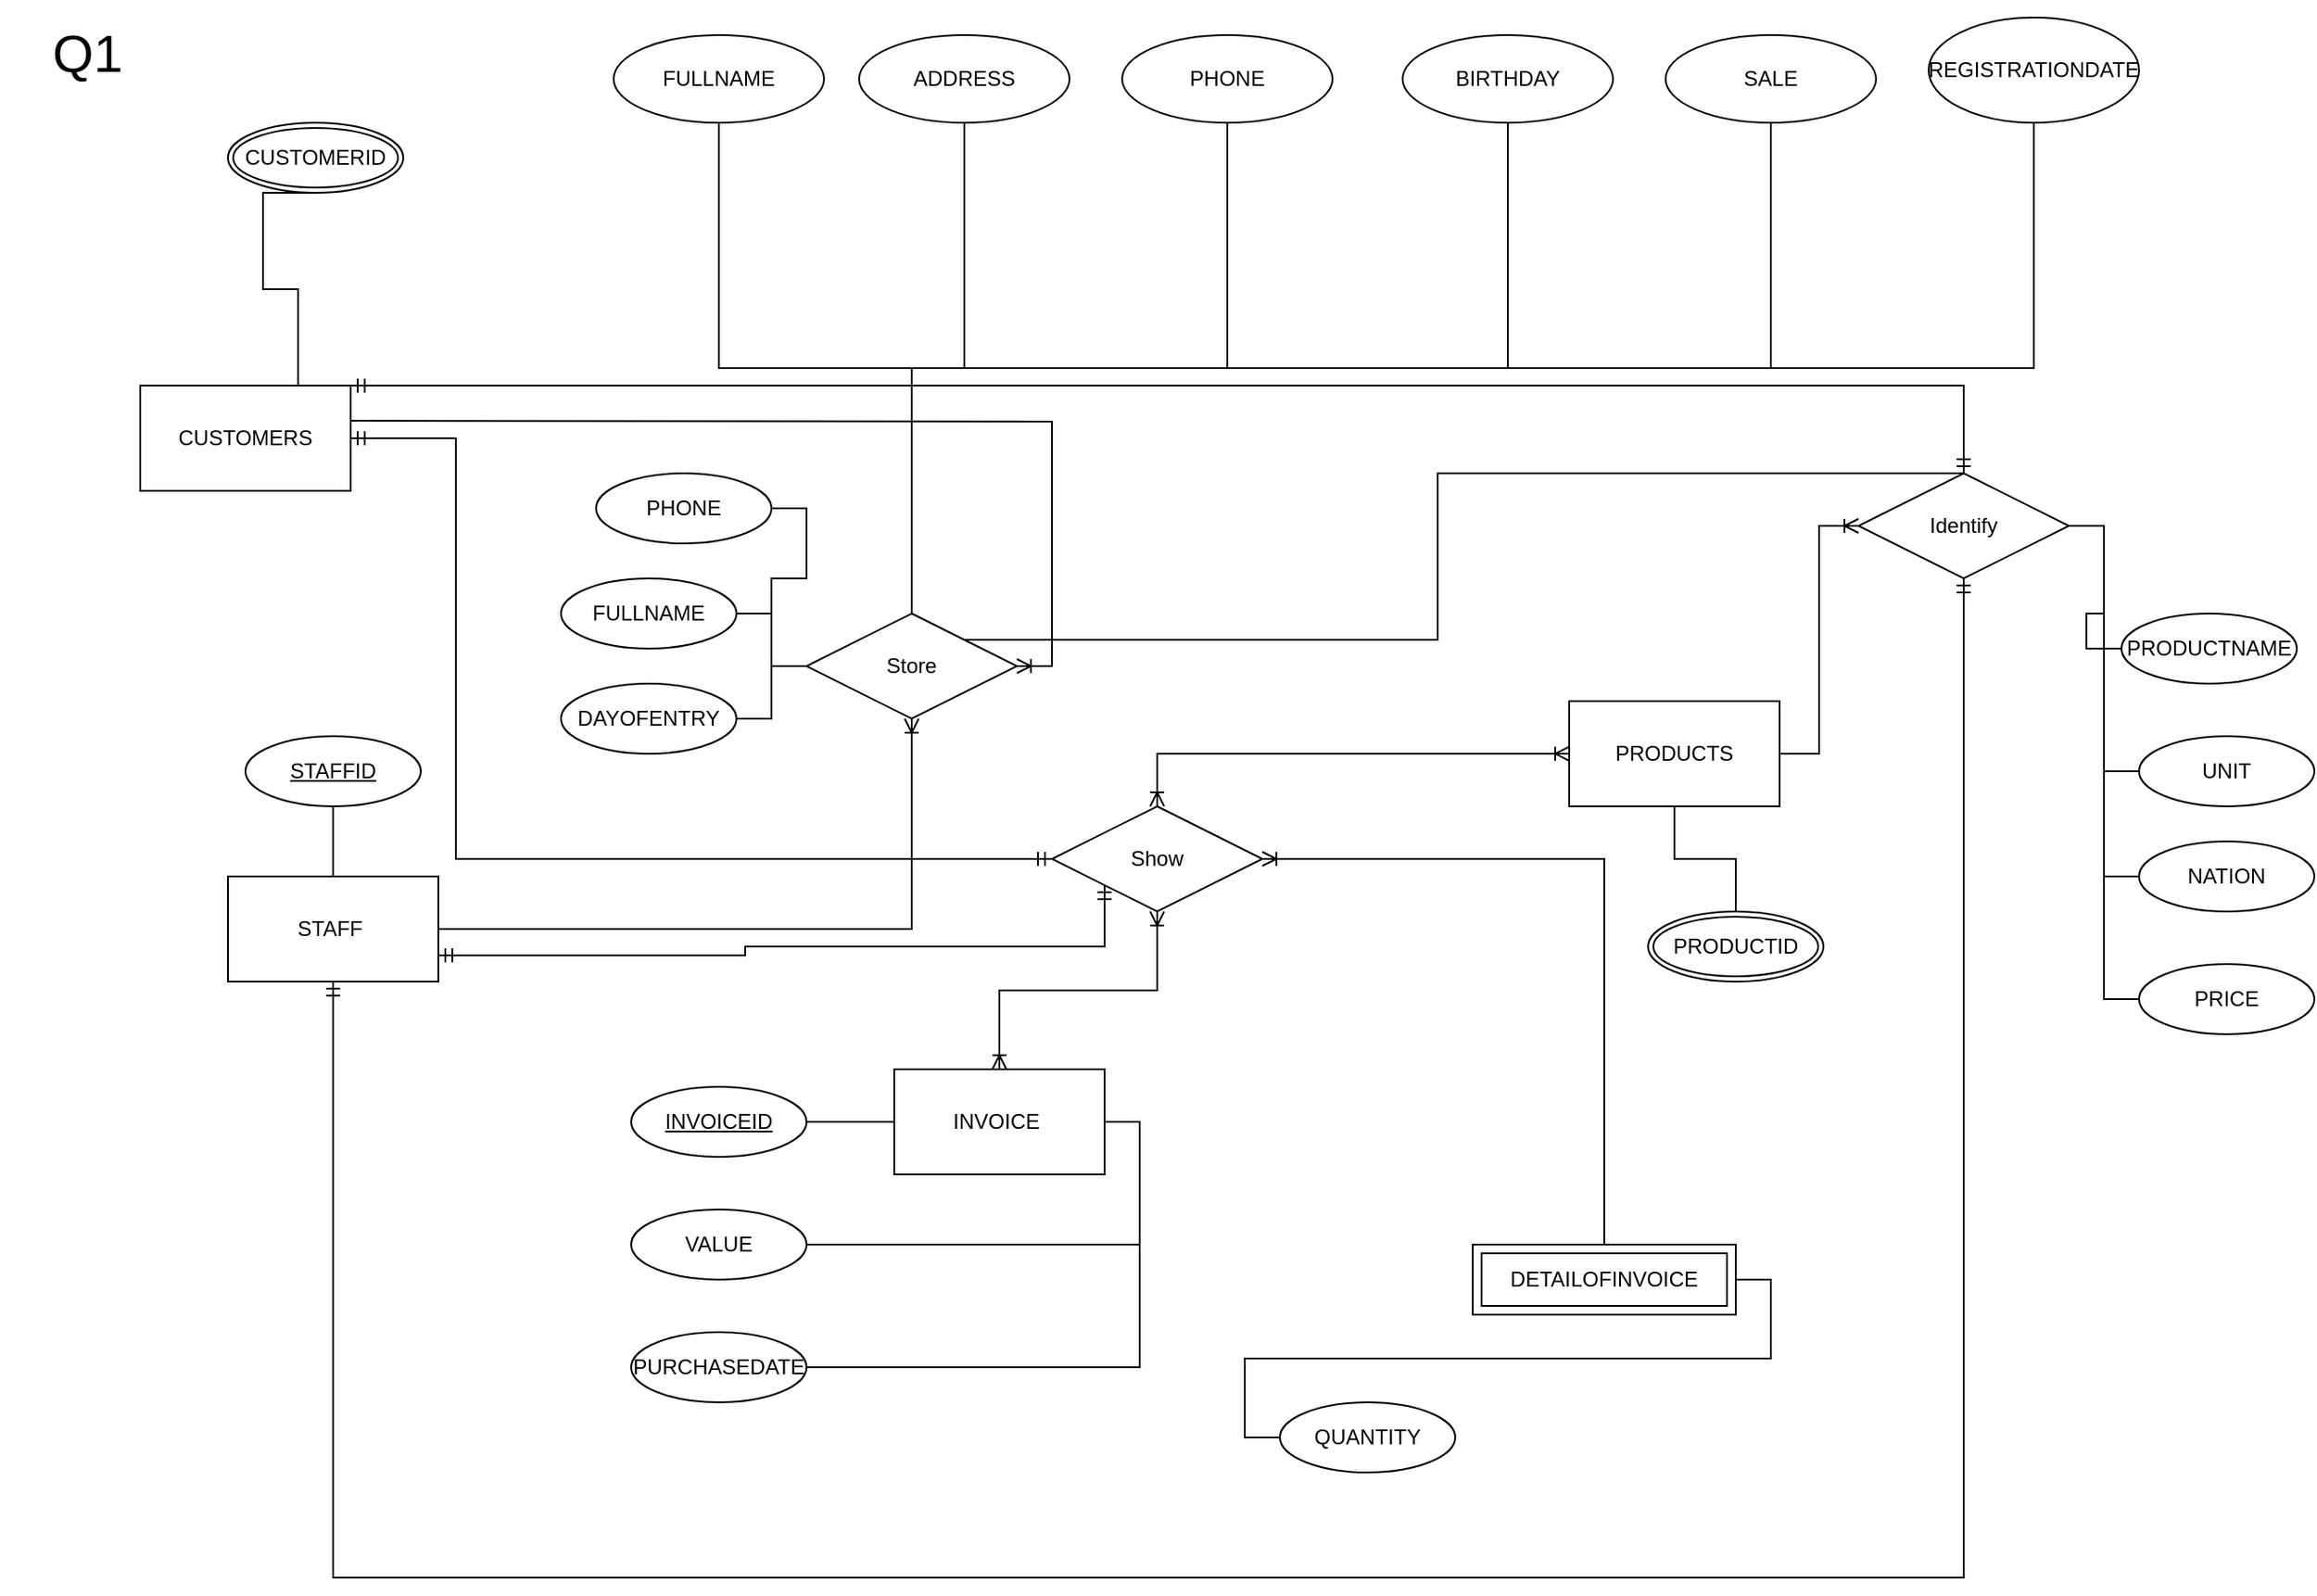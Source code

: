 <mxfile version="24.6.4" type="device">
  <diagram name="Page-1" id="fqIm9xKUMwFcnqOFqMxB">
    <mxGraphModel dx="2465" dy="2055" grid="1" gridSize="10" guides="1" tooltips="1" connect="1" arrows="1" fold="1" page="1" pageScale="1" pageWidth="850" pageHeight="1100" math="0" shadow="0">
      <root>
        <mxCell id="0" />
        <mxCell id="1" parent="0" />
        <mxCell id="iYPu4W-eRYJ3YuQzNqIC-97" style="edgeStyle=orthogonalEdgeStyle;rounded=0;orthogonalLoop=1;jettySize=auto;html=1;exitX=1;exitY=0.5;exitDx=0;exitDy=0;entryX=0;entryY=0.5;entryDx=0;entryDy=0;endArrow=ERmandOne;endFill=0;startArrow=ERmandOne;startFill=0;" edge="1" parent="1" source="iYPu4W-eRYJ3YuQzNqIC-1" target="iYPu4W-eRYJ3YuQzNqIC-82">
          <mxGeometry relative="1" as="geometry">
            <Array as="points">
              <mxPoint x="-270" y="130" />
              <mxPoint x="-270" y="370" />
            </Array>
          </mxGeometry>
        </mxCell>
        <mxCell id="iYPu4W-eRYJ3YuQzNqIC-101" style="edgeStyle=orthogonalEdgeStyle;rounded=0;orthogonalLoop=1;jettySize=auto;html=1;exitX=1;exitY=0;exitDx=0;exitDy=0;entryX=1;entryY=0.5;entryDx=0;entryDy=0;endArrow=ERoneToMany;endFill=0;" edge="1" parent="1" target="iYPu4W-eRYJ3YuQzNqIC-28">
          <mxGeometry relative="1" as="geometry">
            <mxPoint x="-330" y="120.0" as="sourcePoint" />
            <mxPoint x="50" y="280" as="targetPoint" />
          </mxGeometry>
        </mxCell>
        <mxCell id="iYPu4W-eRYJ3YuQzNqIC-1" value="CUSTOMERS" style="rounded=0;whiteSpace=wrap;html=1;" vertex="1" parent="1">
          <mxGeometry x="-450" y="100" width="120" height="60" as="geometry" />
        </mxCell>
        <mxCell id="iYPu4W-eRYJ3YuQzNqIC-84" style="edgeStyle=orthogonalEdgeStyle;rounded=0;orthogonalLoop=1;jettySize=auto;html=1;exitX=0.5;exitY=0;exitDx=0;exitDy=0;entryX=0.5;entryY=1;entryDx=0;entryDy=0;endArrow=ERoneToMany;endFill=0;startArrow=ERoneToMany;startFill=0;" edge="1" parent="1" source="iYPu4W-eRYJ3YuQzNqIC-2" target="iYPu4W-eRYJ3YuQzNqIC-82">
          <mxGeometry relative="1" as="geometry" />
        </mxCell>
        <mxCell id="iYPu4W-eRYJ3YuQzNqIC-99" style="edgeStyle=orthogonalEdgeStyle;rounded=0;orthogonalLoop=1;jettySize=auto;html=1;exitX=1;exitY=0.5;exitDx=0;exitDy=0;entryX=1;entryY=0.5;entryDx=0;entryDy=0;endArrow=none;endFill=0;" edge="1" parent="1" source="iYPu4W-eRYJ3YuQzNqIC-2" target="iYPu4W-eRYJ3YuQzNqIC-47">
          <mxGeometry relative="1" as="geometry" />
        </mxCell>
        <mxCell id="iYPu4W-eRYJ3YuQzNqIC-100" style="edgeStyle=orthogonalEdgeStyle;rounded=0;orthogonalLoop=1;jettySize=auto;html=1;exitX=1;exitY=0.5;exitDx=0;exitDy=0;entryX=1;entryY=0.5;entryDx=0;entryDy=0;endArrow=none;endFill=0;" edge="1" parent="1" source="iYPu4W-eRYJ3YuQzNqIC-2" target="iYPu4W-eRYJ3YuQzNqIC-48">
          <mxGeometry relative="1" as="geometry" />
        </mxCell>
        <mxCell id="iYPu4W-eRYJ3YuQzNqIC-2" value="INVOICE&amp;nbsp;" style="rounded=0;whiteSpace=wrap;html=1;" vertex="1" parent="1">
          <mxGeometry x="-20" y="490" width="120" height="60" as="geometry" />
        </mxCell>
        <mxCell id="iYPu4W-eRYJ3YuQzNqIC-78" style="edgeStyle=orthogonalEdgeStyle;rounded=0;orthogonalLoop=1;jettySize=auto;html=1;exitX=1;exitY=0.5;exitDx=0;exitDy=0;entryX=0.5;entryY=1;entryDx=0;entryDy=0;endArrow=ERoneToMany;endFill=0;startArrow=none;startFill=0;" edge="1" parent="1" source="iYPu4W-eRYJ3YuQzNqIC-3" target="iYPu4W-eRYJ3YuQzNqIC-28">
          <mxGeometry relative="1" as="geometry" />
        </mxCell>
        <mxCell id="iYPu4W-eRYJ3YuQzNqIC-102" style="edgeStyle=orthogonalEdgeStyle;rounded=0;orthogonalLoop=1;jettySize=auto;html=1;exitX=1;exitY=0.75;exitDx=0;exitDy=0;entryX=0;entryY=1;entryDx=0;entryDy=0;endArrow=ERmandOne;endFill=0;startArrow=ERmandOne;startFill=0;" edge="1" parent="1" source="iYPu4W-eRYJ3YuQzNqIC-3" target="iYPu4W-eRYJ3YuQzNqIC-82">
          <mxGeometry relative="1" as="geometry">
            <mxPoint x="-270" y="430" as="sourcePoint" />
            <mxPoint x="110" y="390" as="targetPoint" />
            <Array as="points">
              <mxPoint x="-105" y="425" />
              <mxPoint x="-105" y="420" />
              <mxPoint x="100" y="420" />
            </Array>
          </mxGeometry>
        </mxCell>
        <mxCell id="iYPu4W-eRYJ3YuQzNqIC-3" value="STAFF&amp;nbsp;" style="rounded=0;whiteSpace=wrap;html=1;" vertex="1" parent="1">
          <mxGeometry x="-400" y="380" width="120" height="60" as="geometry" />
        </mxCell>
        <mxCell id="iYPu4W-eRYJ3YuQzNqIC-69" style="edgeStyle=orthogonalEdgeStyle;rounded=0;orthogonalLoop=1;jettySize=auto;html=1;exitX=1;exitY=0.5;exitDx=0;exitDy=0;entryX=0;entryY=0.5;entryDx=0;entryDy=0;endArrow=ERoneToMany;endFill=0;" edge="1" parent="1" source="iYPu4W-eRYJ3YuQzNqIC-4" target="iYPu4W-eRYJ3YuQzNqIC-68">
          <mxGeometry relative="1" as="geometry" />
        </mxCell>
        <mxCell id="iYPu4W-eRYJ3YuQzNqIC-83" style="edgeStyle=orthogonalEdgeStyle;rounded=0;orthogonalLoop=1;jettySize=auto;html=1;exitX=0;exitY=0.5;exitDx=0;exitDy=0;entryX=0.5;entryY=0;entryDx=0;entryDy=0;endArrow=ERoneToMany;endFill=0;startArrow=ERoneToMany;startFill=0;" edge="1" parent="1" source="iYPu4W-eRYJ3YuQzNqIC-4" target="iYPu4W-eRYJ3YuQzNqIC-82">
          <mxGeometry relative="1" as="geometry" />
        </mxCell>
        <mxCell id="iYPu4W-eRYJ3YuQzNqIC-104" style="edgeStyle=orthogonalEdgeStyle;rounded=0;orthogonalLoop=1;jettySize=auto;html=1;exitX=0.5;exitY=1;exitDx=0;exitDy=0;entryX=0.5;entryY=0;entryDx=0;entryDy=0;endArrow=none;endFill=0;" edge="1" parent="1" source="iYPu4W-eRYJ3YuQzNqIC-4" target="iYPu4W-eRYJ3YuQzNqIC-75">
          <mxGeometry relative="1" as="geometry" />
        </mxCell>
        <mxCell id="iYPu4W-eRYJ3YuQzNqIC-4" value="PRODUCTS" style="rounded=0;whiteSpace=wrap;html=1;" vertex="1" parent="1">
          <mxGeometry x="365" y="280" width="120" height="60" as="geometry" />
        </mxCell>
        <mxCell id="iYPu4W-eRYJ3YuQzNqIC-7" value="FULLNAME" style="ellipse;whiteSpace=wrap;html=1;" vertex="1" parent="1">
          <mxGeometry x="-180" y="-100" width="120" height="50" as="geometry" />
        </mxCell>
        <mxCell id="iYPu4W-eRYJ3YuQzNqIC-15" value="BIRTHDAY" style="ellipse;whiteSpace=wrap;html=1;" vertex="1" parent="1">
          <mxGeometry x="270" y="-100" width="120" height="50" as="geometry" />
        </mxCell>
        <mxCell id="iYPu4W-eRYJ3YuQzNqIC-16" value="ADDRESS" style="ellipse;whiteSpace=wrap;html=1;" vertex="1" parent="1">
          <mxGeometry x="-40" y="-100" width="120" height="50" as="geometry" />
        </mxCell>
        <mxCell id="iYPu4W-eRYJ3YuQzNqIC-17" value="PHONE" style="ellipse;whiteSpace=wrap;html=1;" vertex="1" parent="1">
          <mxGeometry x="110" y="-100" width="120" height="50" as="geometry" />
        </mxCell>
        <mxCell id="iYPu4W-eRYJ3YuQzNqIC-18" value="SALE" style="ellipse;whiteSpace=wrap;html=1;" vertex="1" parent="1">
          <mxGeometry x="420" y="-100" width="120" height="50" as="geometry" />
        </mxCell>
        <mxCell id="iYPu4W-eRYJ3YuQzNqIC-19" value="REGISTRATIONDATE" style="ellipse;whiteSpace=wrap;html=1;" vertex="1" parent="1">
          <mxGeometry x="570" y="-110" width="120" height="60" as="geometry" />
        </mxCell>
        <mxCell id="iYPu4W-eRYJ3YuQzNqIC-60" style="edgeStyle=orthogonalEdgeStyle;rounded=0;orthogonalLoop=1;jettySize=auto;html=1;exitX=0.5;exitY=0;exitDx=0;exitDy=0;entryX=0.5;entryY=1;entryDx=0;entryDy=0;endArrow=none;endFill=0;" edge="1" parent="1" source="iYPu4W-eRYJ3YuQzNqIC-28" target="iYPu4W-eRYJ3YuQzNqIC-7">
          <mxGeometry relative="1" as="geometry" />
        </mxCell>
        <mxCell id="iYPu4W-eRYJ3YuQzNqIC-61" style="edgeStyle=orthogonalEdgeStyle;rounded=0;orthogonalLoop=1;jettySize=auto;html=1;exitX=0.5;exitY=0;exitDx=0;exitDy=0;entryX=0.5;entryY=1;entryDx=0;entryDy=0;endArrow=none;endFill=0;" edge="1" parent="1" source="iYPu4W-eRYJ3YuQzNqIC-28" target="iYPu4W-eRYJ3YuQzNqIC-16">
          <mxGeometry relative="1" as="geometry" />
        </mxCell>
        <mxCell id="iYPu4W-eRYJ3YuQzNqIC-62" style="edgeStyle=orthogonalEdgeStyle;rounded=0;orthogonalLoop=1;jettySize=auto;html=1;exitX=0.5;exitY=0;exitDx=0;exitDy=0;entryX=0.5;entryY=1;entryDx=0;entryDy=0;endArrow=none;endFill=0;" edge="1" parent="1" source="iYPu4W-eRYJ3YuQzNqIC-28" target="iYPu4W-eRYJ3YuQzNqIC-17">
          <mxGeometry relative="1" as="geometry" />
        </mxCell>
        <mxCell id="iYPu4W-eRYJ3YuQzNqIC-63" style="edgeStyle=orthogonalEdgeStyle;rounded=0;orthogonalLoop=1;jettySize=auto;html=1;exitX=0.5;exitY=0;exitDx=0;exitDy=0;entryX=0.5;entryY=1;entryDx=0;entryDy=0;endArrow=none;endFill=0;" edge="1" parent="1" source="iYPu4W-eRYJ3YuQzNqIC-28" target="iYPu4W-eRYJ3YuQzNqIC-15">
          <mxGeometry relative="1" as="geometry" />
        </mxCell>
        <mxCell id="iYPu4W-eRYJ3YuQzNqIC-64" style="edgeStyle=orthogonalEdgeStyle;rounded=0;orthogonalLoop=1;jettySize=auto;html=1;exitX=0.5;exitY=0;exitDx=0;exitDy=0;entryX=0.5;entryY=1;entryDx=0;entryDy=0;endArrow=none;endFill=0;" edge="1" parent="1" source="iYPu4W-eRYJ3YuQzNqIC-28" target="iYPu4W-eRYJ3YuQzNqIC-18">
          <mxGeometry relative="1" as="geometry" />
        </mxCell>
        <mxCell id="iYPu4W-eRYJ3YuQzNqIC-65" style="edgeStyle=orthogonalEdgeStyle;rounded=0;orthogonalLoop=1;jettySize=auto;html=1;exitX=0.5;exitY=0;exitDx=0;exitDy=0;entryX=0.5;entryY=1;entryDx=0;entryDy=0;endArrow=none;endFill=0;" edge="1" parent="1" source="iYPu4W-eRYJ3YuQzNqIC-28" target="iYPu4W-eRYJ3YuQzNqIC-19">
          <mxGeometry relative="1" as="geometry" />
        </mxCell>
        <mxCell id="iYPu4W-eRYJ3YuQzNqIC-79" style="edgeStyle=orthogonalEdgeStyle;rounded=0;orthogonalLoop=1;jettySize=auto;html=1;exitX=0;exitY=0.5;exitDx=0;exitDy=0;entryX=1;entryY=0.5;entryDx=0;entryDy=0;endArrow=none;endFill=0;" edge="1" parent="1" source="iYPu4W-eRYJ3YuQzNqIC-28" target="iYPu4W-eRYJ3YuQzNqIC-34">
          <mxGeometry relative="1" as="geometry" />
        </mxCell>
        <mxCell id="iYPu4W-eRYJ3YuQzNqIC-80" style="edgeStyle=orthogonalEdgeStyle;rounded=0;orthogonalLoop=1;jettySize=auto;html=1;exitX=0;exitY=0.5;exitDx=0;exitDy=0;entryX=1;entryY=0.5;entryDx=0;entryDy=0;endArrow=none;endFill=0;" edge="1" parent="1" source="iYPu4W-eRYJ3YuQzNqIC-28" target="iYPu4W-eRYJ3YuQzNqIC-31">
          <mxGeometry relative="1" as="geometry" />
        </mxCell>
        <mxCell id="iYPu4W-eRYJ3YuQzNqIC-81" style="edgeStyle=orthogonalEdgeStyle;rounded=0;orthogonalLoop=1;jettySize=auto;html=1;exitX=0;exitY=0.5;exitDx=0;exitDy=0;entryX=1;entryY=0.5;entryDx=0;entryDy=0;endArrow=none;endFill=0;" edge="1" parent="1" source="iYPu4W-eRYJ3YuQzNqIC-28" target="iYPu4W-eRYJ3YuQzNqIC-35">
          <mxGeometry relative="1" as="geometry" />
        </mxCell>
        <mxCell id="iYPu4W-eRYJ3YuQzNqIC-105" style="edgeStyle=orthogonalEdgeStyle;rounded=0;orthogonalLoop=1;jettySize=auto;html=1;exitX=1;exitY=0;exitDx=0;exitDy=0;entryX=0.5;entryY=0;entryDx=0;entryDy=0;endArrow=none;endFill=0;" edge="1" parent="1" source="iYPu4W-eRYJ3YuQzNqIC-28" target="iYPu4W-eRYJ3YuQzNqIC-68">
          <mxGeometry relative="1" as="geometry">
            <Array as="points">
              <mxPoint x="290" y="245" />
              <mxPoint x="290" y="150" />
            </Array>
          </mxGeometry>
        </mxCell>
        <mxCell id="iYPu4W-eRYJ3YuQzNqIC-28" value="Store" style="shape=rhombus;perimeter=rhombusPerimeter;whiteSpace=wrap;html=1;align=center;" vertex="1" parent="1">
          <mxGeometry x="-70" y="230" width="120" height="60" as="geometry" />
        </mxCell>
        <mxCell id="iYPu4W-eRYJ3YuQzNqIC-77" style="edgeStyle=orthogonalEdgeStyle;rounded=0;orthogonalLoop=1;jettySize=auto;html=1;exitX=0.5;exitY=1;exitDx=0;exitDy=0;entryX=0.5;entryY=0;entryDx=0;entryDy=0;endArrow=none;endFill=0;" edge="1" parent="1" source="iYPu4W-eRYJ3YuQzNqIC-30" target="iYPu4W-eRYJ3YuQzNqIC-3">
          <mxGeometry relative="1" as="geometry" />
        </mxCell>
        <mxCell id="iYPu4W-eRYJ3YuQzNqIC-30" value="STAFFID" style="ellipse;whiteSpace=wrap;html=1;align=center;fontStyle=4;" vertex="1" parent="1">
          <mxGeometry x="-390" y="300" width="100" height="40" as="geometry" />
        </mxCell>
        <mxCell id="iYPu4W-eRYJ3YuQzNqIC-31" value="FULLNAME" style="ellipse;whiteSpace=wrap;html=1;align=center;" vertex="1" parent="1">
          <mxGeometry x="-210" y="210" width="100" height="40" as="geometry" />
        </mxCell>
        <mxCell id="iYPu4W-eRYJ3YuQzNqIC-34" value="PHONE" style="ellipse;whiteSpace=wrap;html=1;align=center;" vertex="1" parent="1">
          <mxGeometry x="-190" y="150" width="100" height="40" as="geometry" />
        </mxCell>
        <mxCell id="iYPu4W-eRYJ3YuQzNqIC-35" value=" DAYOFENTRY" style="ellipse;whiteSpace=wrap;html=1;align=center;" vertex="1" parent="1">
          <mxGeometry x="-210" y="270" width="100" height="40" as="geometry" />
        </mxCell>
        <mxCell id="iYPu4W-eRYJ3YuQzNqIC-39" value=" PRICE" style="ellipse;whiteSpace=wrap;html=1;align=center;" vertex="1" parent="1">
          <mxGeometry x="690" y="430" width="100" height="40" as="geometry" />
        </mxCell>
        <mxCell id="iYPu4W-eRYJ3YuQzNqIC-40" value=" NATION" style="ellipse;whiteSpace=wrap;html=1;align=center;" vertex="1" parent="1">
          <mxGeometry x="690" y="360" width="100" height="40" as="geometry" />
        </mxCell>
        <mxCell id="iYPu4W-eRYJ3YuQzNqIC-41" value="UNIT" style="ellipse;whiteSpace=wrap;html=1;align=center;" vertex="1" parent="1">
          <mxGeometry x="690" y="300" width="100" height="40" as="geometry" />
        </mxCell>
        <mxCell id="iYPu4W-eRYJ3YuQzNqIC-91" style="edgeStyle=orthogonalEdgeStyle;rounded=0;orthogonalLoop=1;jettySize=auto;html=1;exitX=1;exitY=0.5;exitDx=0;exitDy=0;entryX=0;entryY=0.5;entryDx=0;entryDy=0;endArrow=none;endFill=0;" edge="1" parent="1" source="iYPu4W-eRYJ3YuQzNqIC-43" target="iYPu4W-eRYJ3YuQzNqIC-2">
          <mxGeometry relative="1" as="geometry" />
        </mxCell>
        <mxCell id="iYPu4W-eRYJ3YuQzNqIC-43" value="INVOICEID" style="ellipse;whiteSpace=wrap;html=1;align=center;fontStyle=4;" vertex="1" parent="1">
          <mxGeometry x="-170" y="500" width="100" height="40" as="geometry" />
        </mxCell>
        <mxCell id="iYPu4W-eRYJ3YuQzNqIC-47" value=" VALUE" style="ellipse;whiteSpace=wrap;html=1;align=center;" vertex="1" parent="1">
          <mxGeometry x="-170" y="570" width="100" height="40" as="geometry" />
        </mxCell>
        <mxCell id="iYPu4W-eRYJ3YuQzNqIC-48" value="PURCHASEDATE" style="ellipse;whiteSpace=wrap;html=1;align=center;" vertex="1" parent="1">
          <mxGeometry x="-170" y="640" width="100" height="40" as="geometry" />
        </mxCell>
        <mxCell id="iYPu4W-eRYJ3YuQzNqIC-51" value="CUSTOMERID" style="ellipse;shape=doubleEllipse;margin=3;whiteSpace=wrap;html=1;align=center;" vertex="1" parent="1">
          <mxGeometry x="-400" y="-50" width="100" height="40" as="geometry" />
        </mxCell>
        <mxCell id="iYPu4W-eRYJ3YuQzNqIC-54" value="" style="edgeStyle=entityRelationEdgeStyle;fontSize=12;html=1;endArrow=none;rounded=0;exitX=0.5;exitY=1;exitDx=0;exitDy=0;entryX=0.5;entryY=0;entryDx=0;entryDy=0;endFill=0;" edge="1" parent="1" source="iYPu4W-eRYJ3YuQzNqIC-51" target="iYPu4W-eRYJ3YuQzNqIC-1">
          <mxGeometry width="100" height="100" relative="1" as="geometry">
            <mxPoint x="-300" y="-80" as="sourcePoint" />
            <mxPoint x="-320" y="100" as="targetPoint" />
            <Array as="points">
              <mxPoint x="-330" y="60" />
              <mxPoint x="-270" y="-10" />
              <mxPoint x="-320" y="50" />
            </Array>
          </mxGeometry>
        </mxCell>
        <mxCell id="iYPu4W-eRYJ3YuQzNqIC-70" style="edgeStyle=orthogonalEdgeStyle;rounded=0;orthogonalLoop=1;jettySize=auto;html=1;exitX=1;exitY=0.5;exitDx=0;exitDy=0;entryX=0;entryY=0.5;entryDx=0;entryDy=0;endArrow=none;endFill=0;" edge="1" parent="1" source="iYPu4W-eRYJ3YuQzNqIC-68" target="iYPu4W-eRYJ3YuQzNqIC-41">
          <mxGeometry relative="1" as="geometry" />
        </mxCell>
        <mxCell id="iYPu4W-eRYJ3YuQzNqIC-71" style="edgeStyle=orthogonalEdgeStyle;rounded=0;orthogonalLoop=1;jettySize=auto;html=1;exitX=1;exitY=0.5;exitDx=0;exitDy=0;entryX=0;entryY=0.5;entryDx=0;entryDy=0;endArrow=none;endFill=0;" edge="1" parent="1" source="iYPu4W-eRYJ3YuQzNqIC-68" target="iYPu4W-eRYJ3YuQzNqIC-40">
          <mxGeometry relative="1" as="geometry" />
        </mxCell>
        <mxCell id="iYPu4W-eRYJ3YuQzNqIC-72" style="edgeStyle=orthogonalEdgeStyle;rounded=0;orthogonalLoop=1;jettySize=auto;html=1;exitX=1;exitY=0.5;exitDx=0;exitDy=0;entryX=0;entryY=0.5;entryDx=0;entryDy=0;endArrow=none;endFill=0;" edge="1" parent="1" source="iYPu4W-eRYJ3YuQzNqIC-68" target="iYPu4W-eRYJ3YuQzNqIC-39">
          <mxGeometry relative="1" as="geometry" />
        </mxCell>
        <mxCell id="iYPu4W-eRYJ3YuQzNqIC-74" style="edgeStyle=orthogonalEdgeStyle;rounded=0;orthogonalLoop=1;jettySize=auto;html=1;exitX=1;exitY=0.5;exitDx=0;exitDy=0;entryX=0;entryY=0.5;entryDx=0;entryDy=0;endArrow=none;endFill=0;" edge="1" parent="1" source="iYPu4W-eRYJ3YuQzNqIC-68" target="iYPu4W-eRYJ3YuQzNqIC-73">
          <mxGeometry relative="1" as="geometry" />
        </mxCell>
        <mxCell id="iYPu4W-eRYJ3YuQzNqIC-106" style="edgeStyle=orthogonalEdgeStyle;rounded=0;orthogonalLoop=1;jettySize=auto;html=1;exitX=0.5;exitY=0;exitDx=0;exitDy=0;entryX=1;entryY=0;entryDx=0;entryDy=0;endArrow=ERmandOne;endFill=0;startArrow=ERmandOne;startFill=0;" edge="1" parent="1" source="iYPu4W-eRYJ3YuQzNqIC-68" target="iYPu4W-eRYJ3YuQzNqIC-1">
          <mxGeometry relative="1" as="geometry">
            <Array as="points">
              <mxPoint x="590" y="100" />
            </Array>
          </mxGeometry>
        </mxCell>
        <mxCell id="iYPu4W-eRYJ3YuQzNqIC-107" style="edgeStyle=orthogonalEdgeStyle;rounded=0;orthogonalLoop=1;jettySize=auto;html=1;exitX=0.5;exitY=1;exitDx=0;exitDy=0;entryX=0.5;entryY=1;entryDx=0;entryDy=0;endArrow=ERmandOne;endFill=0;startArrow=ERmandOne;startFill=0;" edge="1" parent="1" source="iYPu4W-eRYJ3YuQzNqIC-68" target="iYPu4W-eRYJ3YuQzNqIC-3">
          <mxGeometry relative="1" as="geometry">
            <Array as="points">
              <mxPoint x="590" y="780" />
              <mxPoint x="-340" y="780" />
            </Array>
          </mxGeometry>
        </mxCell>
        <mxCell id="iYPu4W-eRYJ3YuQzNqIC-68" value="Identify" style="shape=rhombus;perimeter=rhombusPerimeter;whiteSpace=wrap;html=1;align=center;" vertex="1" parent="1">
          <mxGeometry x="530" y="150" width="120" height="60" as="geometry" />
        </mxCell>
        <mxCell id="iYPu4W-eRYJ3YuQzNqIC-73" value="PRODUCTNAME" style="ellipse;whiteSpace=wrap;html=1;align=center;" vertex="1" parent="1">
          <mxGeometry x="680" y="230" width="100" height="40" as="geometry" />
        </mxCell>
        <mxCell id="iYPu4W-eRYJ3YuQzNqIC-75" value="PRODUCTID" style="ellipse;shape=doubleEllipse;margin=3;whiteSpace=wrap;html=1;align=center;" vertex="1" parent="1">
          <mxGeometry x="410" y="400" width="100" height="40" as="geometry" />
        </mxCell>
        <mxCell id="iYPu4W-eRYJ3YuQzNqIC-96" style="edgeStyle=orthogonalEdgeStyle;rounded=0;orthogonalLoop=1;jettySize=auto;html=1;exitX=1;exitY=0.5;exitDx=0;exitDy=0;entryX=0.5;entryY=0;entryDx=0;entryDy=0;startArrow=ERoneToMany;startFill=0;endArrow=none;endFill=0;" edge="1" parent="1" source="iYPu4W-eRYJ3YuQzNqIC-82" target="iYPu4W-eRYJ3YuQzNqIC-93">
          <mxGeometry relative="1" as="geometry" />
        </mxCell>
        <mxCell id="iYPu4W-eRYJ3YuQzNqIC-82" value="Show" style="shape=rhombus;perimeter=rhombusPerimeter;whiteSpace=wrap;html=1;align=center;" vertex="1" parent="1">
          <mxGeometry x="70" y="340" width="120" height="60" as="geometry" />
        </mxCell>
        <mxCell id="iYPu4W-eRYJ3YuQzNqIC-95" style="edgeStyle=orthogonalEdgeStyle;rounded=0;orthogonalLoop=1;jettySize=auto;html=1;exitX=1;exitY=0.5;exitDx=0;exitDy=0;entryX=0;entryY=0.5;entryDx=0;entryDy=0;endArrow=none;endFill=0;" edge="1" parent="1" source="iYPu4W-eRYJ3YuQzNqIC-93" target="iYPu4W-eRYJ3YuQzNqIC-94">
          <mxGeometry relative="1" as="geometry" />
        </mxCell>
        <mxCell id="iYPu4W-eRYJ3YuQzNqIC-93" value="DETAILOFINVOICE" style="shape=ext;margin=3;double=1;whiteSpace=wrap;html=1;align=center;" vertex="1" parent="1">
          <mxGeometry x="310" y="590" width="150" height="40" as="geometry" />
        </mxCell>
        <mxCell id="iYPu4W-eRYJ3YuQzNqIC-94" value=" QUANTITY" style="ellipse;whiteSpace=wrap;html=1;align=center;" vertex="1" parent="1">
          <mxGeometry x="200" y="680" width="100" height="40" as="geometry" />
        </mxCell>
        <mxCell id="iYPu4W-eRYJ3YuQzNqIC-108" value="Q1" style="text;html=1;align=center;verticalAlign=middle;whiteSpace=wrap;rounded=0;fontSize=30;" vertex="1" parent="1">
          <mxGeometry x="-530" y="-120" width="100" height="60" as="geometry" />
        </mxCell>
      </root>
    </mxGraphModel>
  </diagram>
</mxfile>
